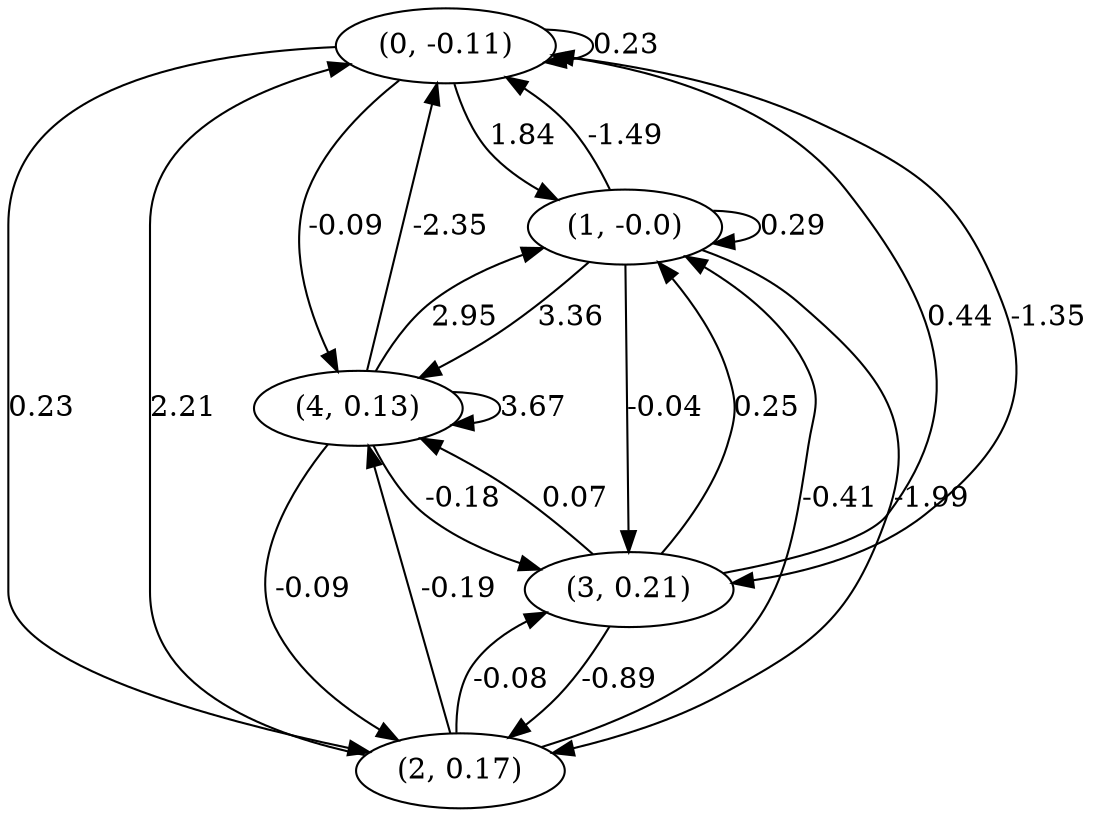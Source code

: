 digraph {
    0 [ label = "(0, -0.11)" ]
    1 [ label = "(1, -0.0)" ]
    2 [ label = "(2, 0.17)" ]
    3 [ label = "(3, 0.21)" ]
    4 [ label = "(4, 0.13)" ]
    0 -> 0 [ label = "0.23" ]
    1 -> 1 [ label = "0.29" ]
    4 -> 4 [ label = "3.67" ]
    1 -> 0 [ label = "-1.49" ]
    2 -> 0 [ label = "2.21" ]
    3 -> 0 [ label = "0.44" ]
    4 -> 0 [ label = "-2.35" ]
    0 -> 1 [ label = "1.84" ]
    2 -> 1 [ label = "-0.41" ]
    3 -> 1 [ label = "0.25" ]
    4 -> 1 [ label = "2.95" ]
    0 -> 2 [ label = "0.23" ]
    1 -> 2 [ label = "-1.99" ]
    3 -> 2 [ label = "-0.89" ]
    4 -> 2 [ label = "-0.09" ]
    0 -> 3 [ label = "-1.35" ]
    1 -> 3 [ label = "-0.04" ]
    2 -> 3 [ label = "-0.08" ]
    4 -> 3 [ label = "-0.18" ]
    0 -> 4 [ label = "-0.09" ]
    1 -> 4 [ label = "3.36" ]
    2 -> 4 [ label = "-0.19" ]
    3 -> 4 [ label = "0.07" ]
}

